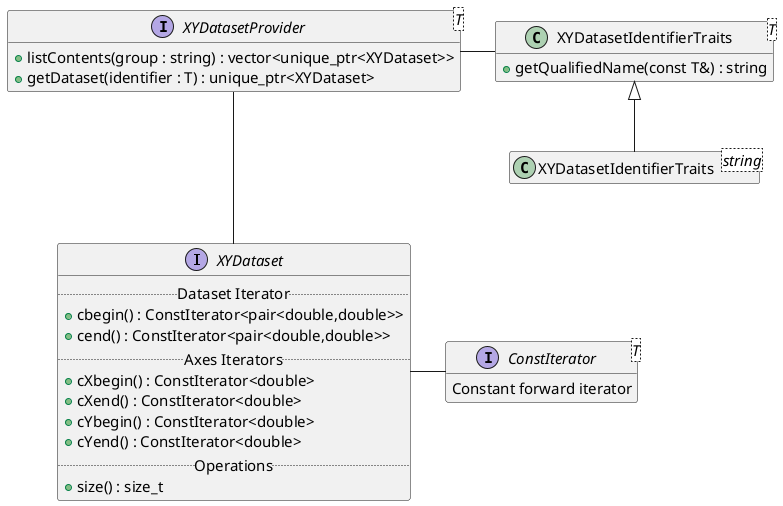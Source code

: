 @startuml XYDatasetInterface.png

skinparam defaultfontsize 15
'left to right direction
hide empty attributes
hide empty methods

interface XYDataset {
  .. Dataset Iterator ..
  + cbegin() : ConstIterator<pair<double,double>>
  + cend() : ConstIterator<pair<double,double>>
  .. Axes Iterators ..
  + cXbegin() : ConstIterator<double>
  + cXend() : ConstIterator<double>
  + cYbegin() : ConstIterator<double>
  + cYend() : ConstIterator<double>
  .. Operations ..
  + size() : size_t
}

interface ConstIterator <T> {
  Constant forward iterator
}

interface XYDatasetProvider<T> {
  + listContents(group : string) : vector<unique_ptr<XYDataset>>
  + getDataset(identifier : T) : unique_ptr<XYDataset>
}

class XYDatasetIdentifierTraits <T> {
  + getQualifiedName(const T&) : string
}

class "XYDatasetIdentifierTraits<string>" as TraitString

XYDatasetProvider - XYDatasetIdentifierTraits
XYDatasetIdentifierTraits <|-- TraitString
XYDatasetProvider --- XYDataset
XYDataset - ConstIterator

@enduml

''''''''''''''''''''''''''''''''''''''''''''''''''''''''''

@startuml XYDatasetImplementations.png

skinparam defaultfontsize 15
'left to right direction
hide empty attributes
hide empty methods

interface XYDataset

class AxisVectorDataset {
  - m_x_values : vector<double>
  - m_y_values : vector<double>
  .. Constructors ..
  + AxisVectorDataset(x : vector<double>,
                    \ty : vector<double>)
  + AxisVectorDataset(const XYDataset&)
}

class PairVectorDataset {
  - m_values : vector<pair<double,double>>
  .. Constructors ..
  + PairVectorDataset(
       \tvalues : vector<pair<double,double>>)
  + PairVectorDataset(const XYDataset&)
}

XYDataset <|.. AxisVectorDataset
XYDataset <|.. PairVectorDataset

@enduml


'''''''''''''''''''''''''''''''''''''''''''''''''''''

@startuml XYDatasetProviderImplementations.png

skinparam defaultfontsize 15
'left to right direction
hide empty attributes
hide empty methods

interface XYDatasetProvider<T>

class FileSystemProvider<T> {
  - m_parser : FileParser
  .. Constructors ..
  + FileSystemProvider(root_path : string, parser : FileParser)
}

interface FileParser {
  + getName(file : string) : string
  + getDataset(file : string) : XYDataset
}

class AsciiParser {
  - m_name_regex : string
  .. Constructors ..
  + AsciiParser(name_regex : string)
}

class FitsParser {
  - m_name_keyword : string
  .. Constructors ..
  + FitsParser(name_keyword : string)
}

XYDatasetProvider <|.. FileSystemProvider
FileSystemProvider *-- FileParser
FileParser <|.. AsciiParser
FileParser <|.. FitsParser

@enduml


'''''''''''''''''''''''''''''''''''''''''''''''''''

